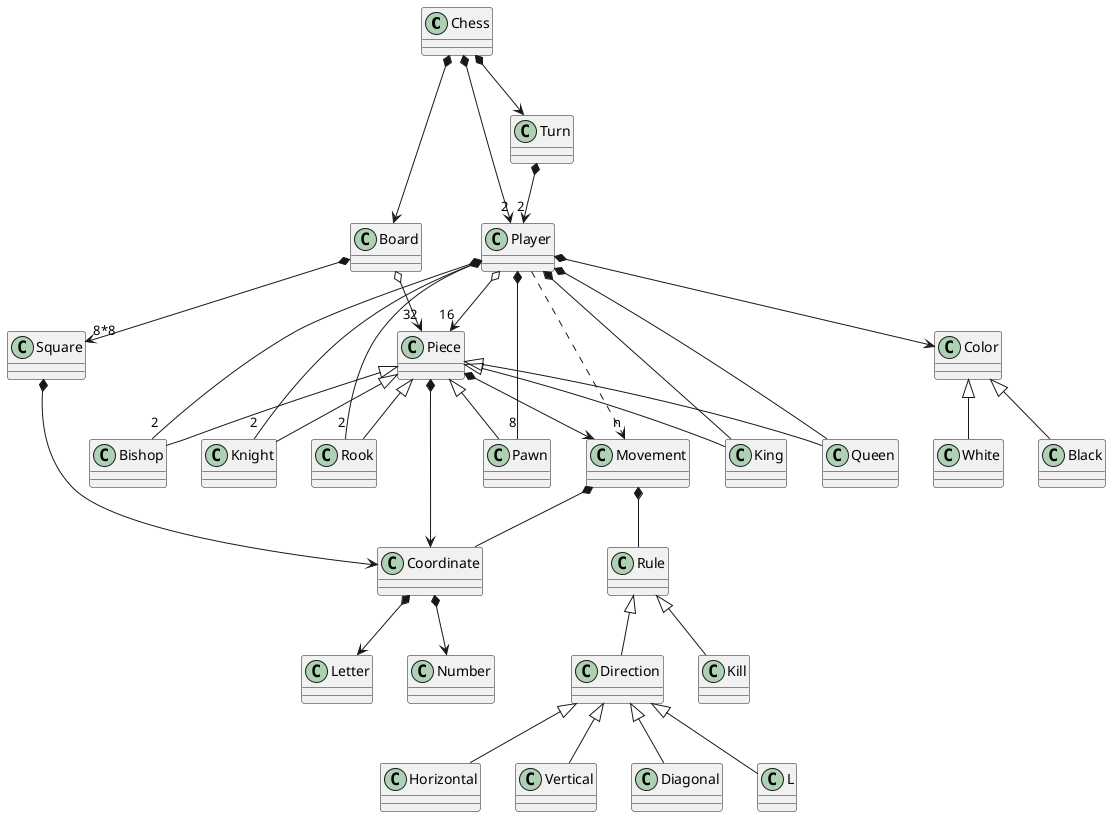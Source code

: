 @startuml Chess

	class Chess
	class Turn
	class Player
	class Board
	class Color
	class White
	class Black
    class Piece

	Chess *--> Turn
	Chess *--> Board
	Chess *--> "2" Player

	Board *--> "8*8" Square
	Board o--> "32" Piece
	Square *--> Coordinate

	Coordinate *--> Letter
	Coordinate *-->Number

	Turn *--> "2" Player

	Player *--> Color
	Player ..> "n" Movement
	Player o-->"16" Piece
	Player *-- King
	Player *-- Queen
	Player *-- "2" Bishop
	Player *-- "2" Knight
	Player *-- "2" Rook
	Player *-- "8" Pawn

	Color <|-- White
	Color <|-- Black

	Piece *--> Movement
	Piece *--> Coordinate

	Movement *-- Coordinate
	Movement *-- Rule

	Rule <|-- Direction
	Rule <|-- Kill

	Direction <|-- Horizontal
	Direction <|-- Vertical
	Direction <|-- Diagonal
	Direction <|-- L

	Piece <|-- Pawn
	Piece <|-- Bishop
	Piece <|-- Knight
	Piece <|-- Rook
	Piece <|-- Queen
	Piece <|-- King
@enduml
